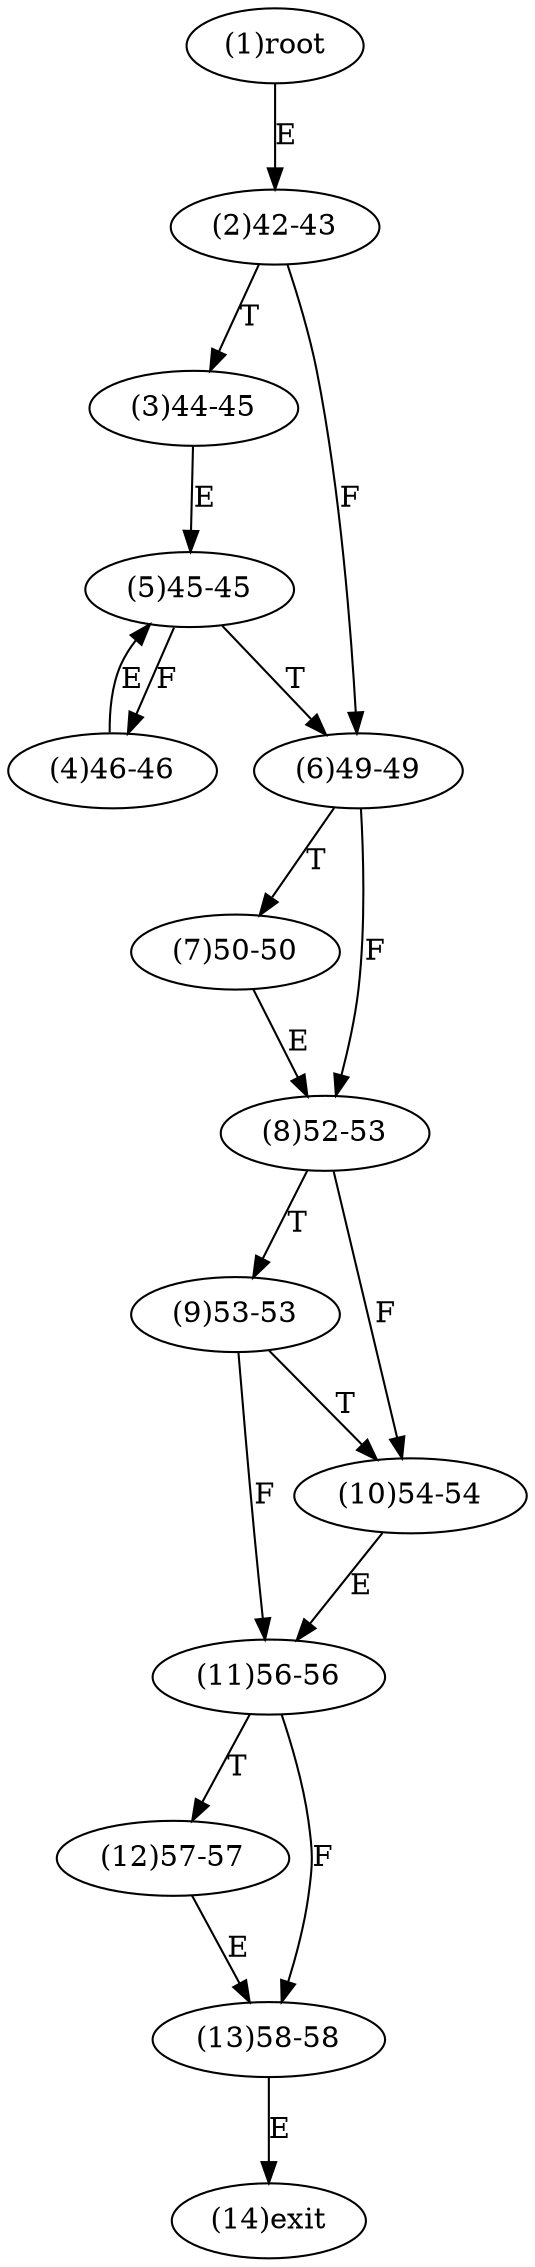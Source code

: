 digraph "" { 
1[ label="(1)root"];
2[ label="(2)42-43"];
3[ label="(3)44-45"];
4[ label="(4)46-46"];
5[ label="(5)45-45"];
6[ label="(6)49-49"];
7[ label="(7)50-50"];
8[ label="(8)52-53"];
9[ label="(9)53-53"];
10[ label="(10)54-54"];
11[ label="(11)56-56"];
12[ label="(12)57-57"];
13[ label="(13)58-58"];
14[ label="(14)exit"];
1->2[ label="E"];
2->6[ label="F"];
2->3[ label="T"];
3->5[ label="E"];
4->5[ label="E"];
5->4[ label="F"];
5->6[ label="T"];
6->8[ label="F"];
6->7[ label="T"];
7->8[ label="E"];
8->10[ label="F"];
8->9[ label="T"];
9->11[ label="F"];
9->10[ label="T"];
10->11[ label="E"];
11->13[ label="F"];
11->12[ label="T"];
12->13[ label="E"];
13->14[ label="E"];
}